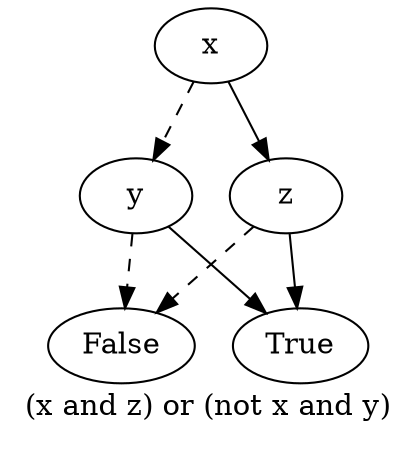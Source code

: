 digraph{
label="(x and z) or (not x and y)\n\n"
1697950679600[label=x]1697950681680[label="y"]
1697950679600 -> 1697950681680[style=dashed label="" fontcolor = gray]
1697950484528[label="False"]
1697950681680 -> 1697950484528[style=dashed label="" fontcolor = gray]
1697886867280[label="True"]
1697950681680 -> 1697886867280 [label="" fontcolor = gray]
1697950680560[label="z"]
1697950679600 -> 1697950680560 [label="" fontcolor = gray]
1697950484528[label="False"]
1697950680560 -> 1697950484528[style=dashed label="" fontcolor = gray]
1697886867280[label="True"]
1697950680560 -> 1697886867280 [label="" fontcolor = gray]
}